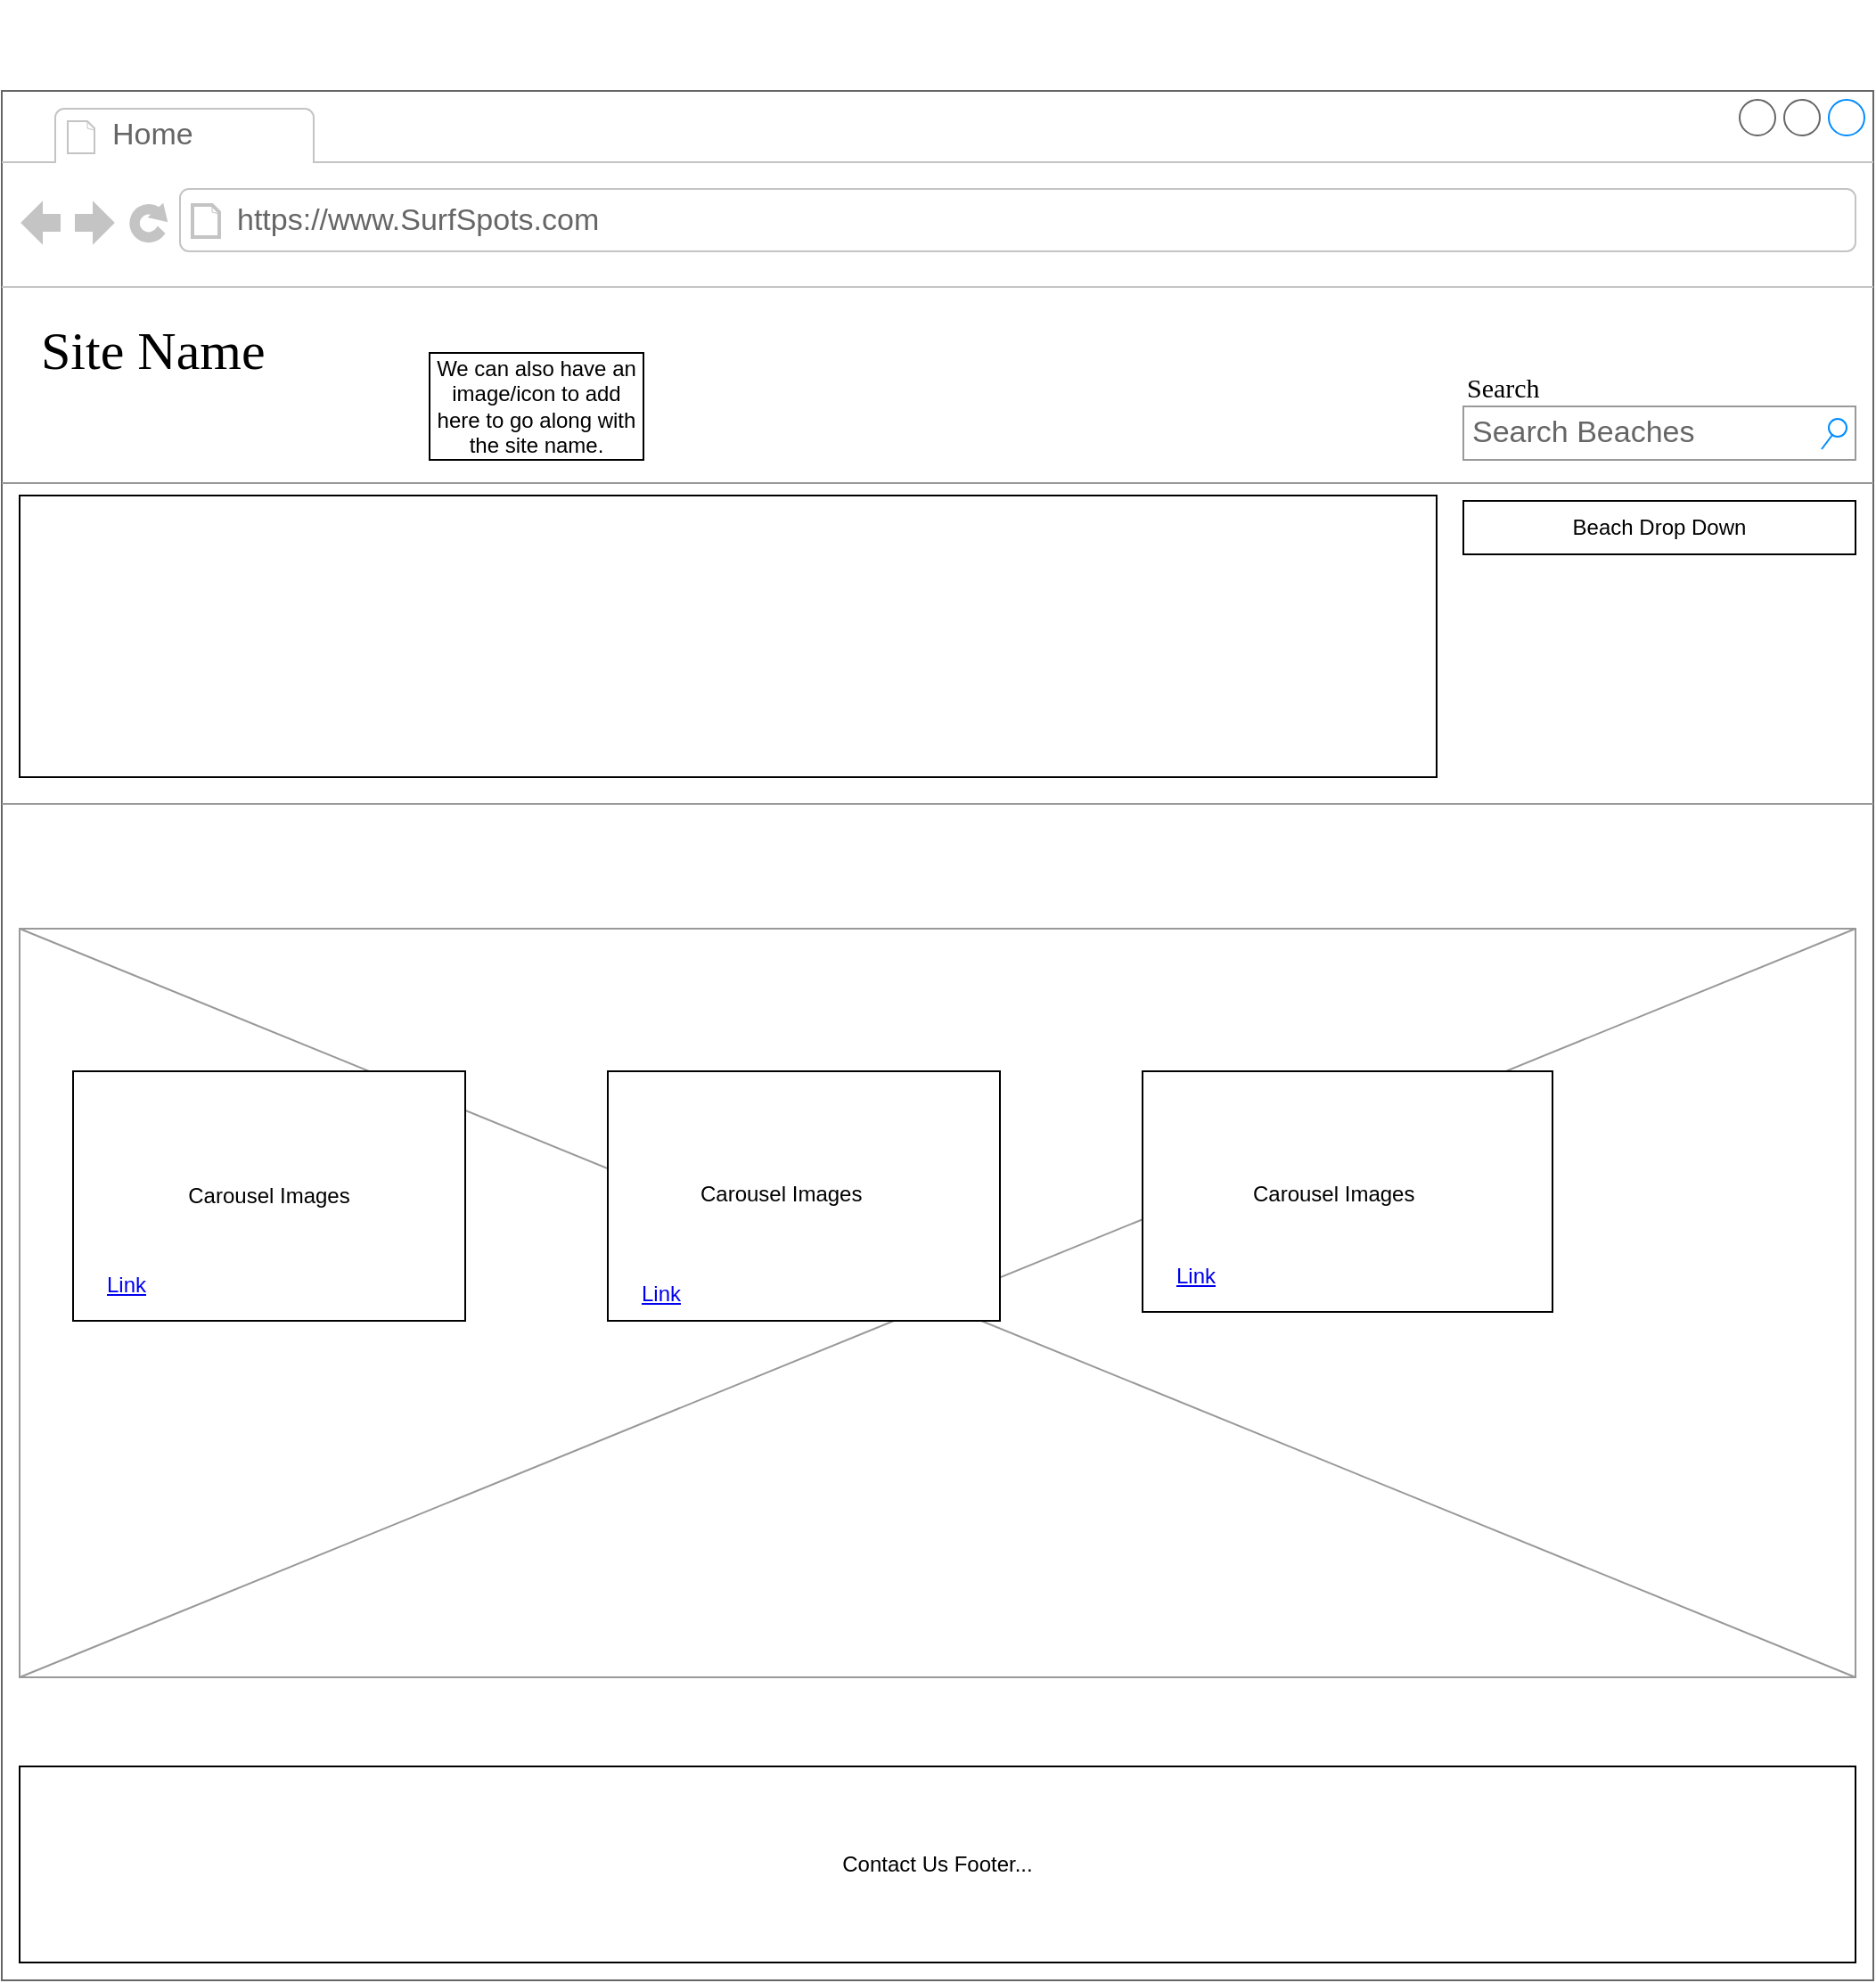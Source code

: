 <mxfile type="device" version="12.1.3" pages="1"><diagram id="2cc2dc42-3aac-f2a9-1cec-7a8b7cbee084" name="Page-1"><mxGraphModel grid="1" shadow="0" math="0" background="#ffffff" pageHeight="850" pageWidth="1100" pageScale="1" page="1" fold="1" arrows="1" connect="1" tooltips="1" guides="1" gridSize="10" dy="2404" dx="1449"><root><mxCell id="0"/><mxCell id="1" parent="0"/><mxCell id="7026571954dc6520-1" value="" parent="1" vertex="1" style="strokeWidth=1;shadow=0;dashed=0;align=center;html=1;shape=mxgraph.mockup.containers.browserWindow;rSize=0;fillColor=#ffffff;strokeColor=#666666;mainText=,;recursiveResize=0;rounded=0;labelBackgroundColor=none;fontFamily=Verdana;fontSize=12;fontColor=#000000;"><mxGeometry as="geometry" height="1060" width="1050" y="-1550" x="30"/></mxCell><mxCell id="7026571954dc6520-2" value="Home" parent="7026571954dc6520-1" vertex="1" style="strokeWidth=1;shadow=0;dashed=0;align=center;html=1;shape=mxgraph.mockup.containers.anchor;fontSize=17;fontColor=#666666;align=left;"><mxGeometry as="geometry" height="26" width="110" y="12" x="60"/></mxCell><mxCell id="7026571954dc6520-3" value="https://www.SurfSpots.com" parent="7026571954dc6520-1" vertex="1" style="strokeWidth=1;shadow=0;dashed=0;align=center;html=1;shape=mxgraph.mockup.containers.anchor;rSize=0;fontSize=17;fontColor=#666666;align=left;"><mxGeometry as="geometry" height="26" width="250" y="60" x="130"/></mxCell><mxCell id="7026571954dc6520-4" value="Site Name" parent="7026571954dc6520-1" vertex="1" style="text;html=1;points=[];align=left;verticalAlign=top;spacingTop=-4;fontSize=30;fontFamily=Verdana;fontColor=#000000;"><mxGeometry as="geometry" height="90" width="940" y="125" x="20"/></mxCell><mxCell id="7026571954dc6520-12" value="Search" parent="7026571954dc6520-1" vertex="1" style="text;html=1;points=[];align=left;verticalAlign=top;spacingTop=-4;fontSize=15;fontFamily=Verdana;fontColor=#000000;"><mxGeometry as="geometry" height="30" width="170" y="155" x="820"/></mxCell><mxCell id="7026571954dc6520-14" value="Search Beaches" parent="7026571954dc6520-1" vertex="1" style="strokeWidth=1;shadow=0;dashed=0;align=center;html=1;shape=mxgraph.mockup.forms.searchBox;strokeColor=#999999;mainText=;fillColor=#ffffff;strokeColor2=#008cff;fontColor=#666666;fontSize=17;align=left;spacingLeft=3;rounded=0;labelBackgroundColor=none;"><mxGeometry as="geometry" height="30" width="220" y="177" x="820"/></mxCell><mxCell id="7026571954dc6520-15" value="" parent="7026571954dc6520-1" vertex="1" style="verticalLabelPosition=bottom;shadow=0;dashed=0;align=center;html=1;verticalAlign=top;strokeWidth=1;shape=mxgraph.mockup.markup.line;strokeColor=#999999;rounded=0;labelBackgroundColor=none;fillColor=#ffffff;fontFamily=Verdana;fontSize=12;fontColor=#000000;"><mxGeometry as="geometry" height="540" width="1050" y="-50"/></mxCell><mxCell id="7026571954dc6520-21" value="" parent="7026571954dc6520-1" vertex="1" style="verticalLabelPosition=bottom;shadow=0;dashed=0;align=center;html=1;verticalAlign=top;strokeWidth=1;shape=mxgraph.mockup.markup.line;strokeColor=#999999;rounded=0;labelBackgroundColor=none;fillColor=#ffffff;fontFamily=Verdana;fontSize=12;fontColor=#000000;"><mxGeometry as="geometry" height="400" width="1050" y="200"/></mxCell><mxCell id="7026571954dc6520-22" value="" parent="7026571954dc6520-1" vertex="1" style="verticalLabelPosition=bottom;shadow=0;dashed=0;align=center;html=1;verticalAlign=top;strokeWidth=1;shape=mxgraph.mockup.graphics.simpleIcon;strokeColor=#999999;fillColor=#ffffff;rounded=0;labelBackgroundColor=none;fontFamily=Verdana;fontSize=12;fontColor=#000000;"><mxGeometry as="geometry" height="420" width="1030" y="470" x="10"/></mxCell><mxCell id="T5ooTqZWcQEzNqM1KuYK-2" value="" parent="7026571954dc6520-1" vertex="1" style="shape=image;html=1;verticalAlign=top;verticalLabelPosition=bottom;labelBackgroundColor=#ffffff;imageAspect=0;aspect=fixed;image=https://cdn4.iconfinder.com/data/icons/ionicons/512/icon-navicon-128.png"><mxGeometry as="geometry" height="50" width="50" y="112" x="1000"/></mxCell><mxCell id="T5ooTqZWcQEzNqM1KuYK-3" value="We can also have an image/icon to add here to go along with the site name." parent="7026571954dc6520-1" vertex="1" style="rounded=0;whiteSpace=wrap;html=1;"><mxGeometry as="geometry" height="60" width="120" y="147" x="240"/></mxCell><mxCell id="T5ooTqZWcQEzNqM1KuYK-6" value="" parent="7026571954dc6520-1" vertex="1" style="rounded=0;whiteSpace=wrap;html=1;"><mxGeometry as="geometry" height="158" width="795" y="227" x="10"/></mxCell><mxCell id="T5ooTqZWcQEzNqM1KuYK-7" value="Beach Drop Down" parent="7026571954dc6520-1" vertex="1" style="rounded=0;whiteSpace=wrap;html=1;"><mxGeometry as="geometry" height="30" width="220" y="230" x="820"/></mxCell><mxCell id="T5ooTqZWcQEzNqM1KuYK-8" value="Contact Us Footer..." parent="7026571954dc6520-1" vertex="1" style="rounded=0;whiteSpace=wrap;html=1;"><mxGeometry as="geometry" height="110" width="1030" y="940" x="10"/></mxCell><mxCell id="T5ooTqZWcQEzNqM1KuYK-9" value="Carousel Images" parent="7026571954dc6520-1" vertex="1" style="rounded=0;whiteSpace=wrap;html=1;"><mxGeometry as="geometry" height="140" width="220" y="550" x="40"/></mxCell><UserObject id="T5ooTqZWcQEzNqM1KuYK-10" label="Link" link="https://www.draw.io"><mxCell parent="7026571954dc6520-1" vertex="1" style="text;html=1;strokeColor=none;fillColor=none;whiteSpace=wrap;align=center;verticalAlign=middle;fontColor=#0000EE;fontStyle=4;"><mxGeometry as="geometry" height="40" width="60" y="650" x="40"/></mxCell></UserObject><mxCell id="T5ooTqZWcQEzNqM1KuYK-13" value="" parent="7026571954dc6520-1" vertex="1" style="rounded=0;whiteSpace=wrap;html=1;"><mxGeometry as="geometry" height="135" width="230" y="550" x="640"/></mxCell><UserObject id="T5ooTqZWcQEzNqM1KuYK-12" label="Link" link="https://www.draw.io"><mxCell parent="7026571954dc6520-1" vertex="1" style="text;html=1;strokeColor=none;fillColor=none;whiteSpace=wrap;align=center;verticalAlign=middle;fontColor=#0000EE;fontStyle=4;"><mxGeometry as="geometry" height="40" width="60" y="645" x="640"/></mxCell></UserObject><mxCell id="T5ooTqZWcQEzNqM1KuYK-14" value="" parent="7026571954dc6520-1" vertex="1" style="rounded=0;whiteSpace=wrap;html=1;"><mxGeometry as="geometry" height="140" width="220" y="550" x="340"/></mxCell><mxCell id="T5ooTqZWcQEzNqM1KuYK-15" value="Carousel Images" parent="7026571954dc6520-1" vertex="1" style="text;html=1;"><mxGeometry as="geometry" height="30" width="120" y="605" x="390"/></mxCell><UserObject id="T5ooTqZWcQEzNqM1KuYK-18" label="Link" link="https://www.draw.io"><mxCell parent="7026571954dc6520-1" vertex="1" style="text;html=1;strokeColor=none;fillColor=none;whiteSpace=wrap;align=center;verticalAlign=middle;fontColor=#0000EE;fontStyle=4;"><mxGeometry as="geometry" height="30" width="60" y="660" x="340"/></mxCell></UserObject><mxCell id="T5ooTqZWcQEzNqM1KuYK-19" value="Carousel Images" parent="7026571954dc6520-1" vertex="1" style="text;html=1;"><mxGeometry as="geometry" height="30" width="120" y="605" x="700"/></mxCell></root></mxGraphModel></diagram></mxfile>